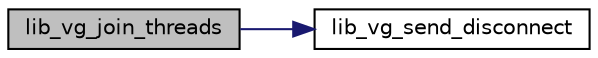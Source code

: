 digraph "lib_vg_join_threads"
{
 // INTERACTIVE_SVG=YES
 // LATEX_PDF_SIZE
  bgcolor="transparent";
  edge [fontname="Helvetica",fontsize="10",labelfontname="Helvetica",labelfontsize="10"];
  node [fontname="Helvetica",fontsize="10",shape=record];
  rankdir="LR";
  Node1 [label="lib_vg_join_threads",height=0.2,width=0.4,color="black", fillcolor="grey75", style="filled", fontcolor="black",tooltip=" "];
  Node1 -> Node2 [color="midnightblue",fontsize="10",style="solid",fontname="Helvetica"];
  Node2 [label="lib_vg_send_disconnect",height=0.2,width=0.4,color="black",URL="$d0/d1e/lib__vsrc__guard_8c.html#a13f5fdeff25d992c10f344b69445ff4c",tooltip=" "];
}
